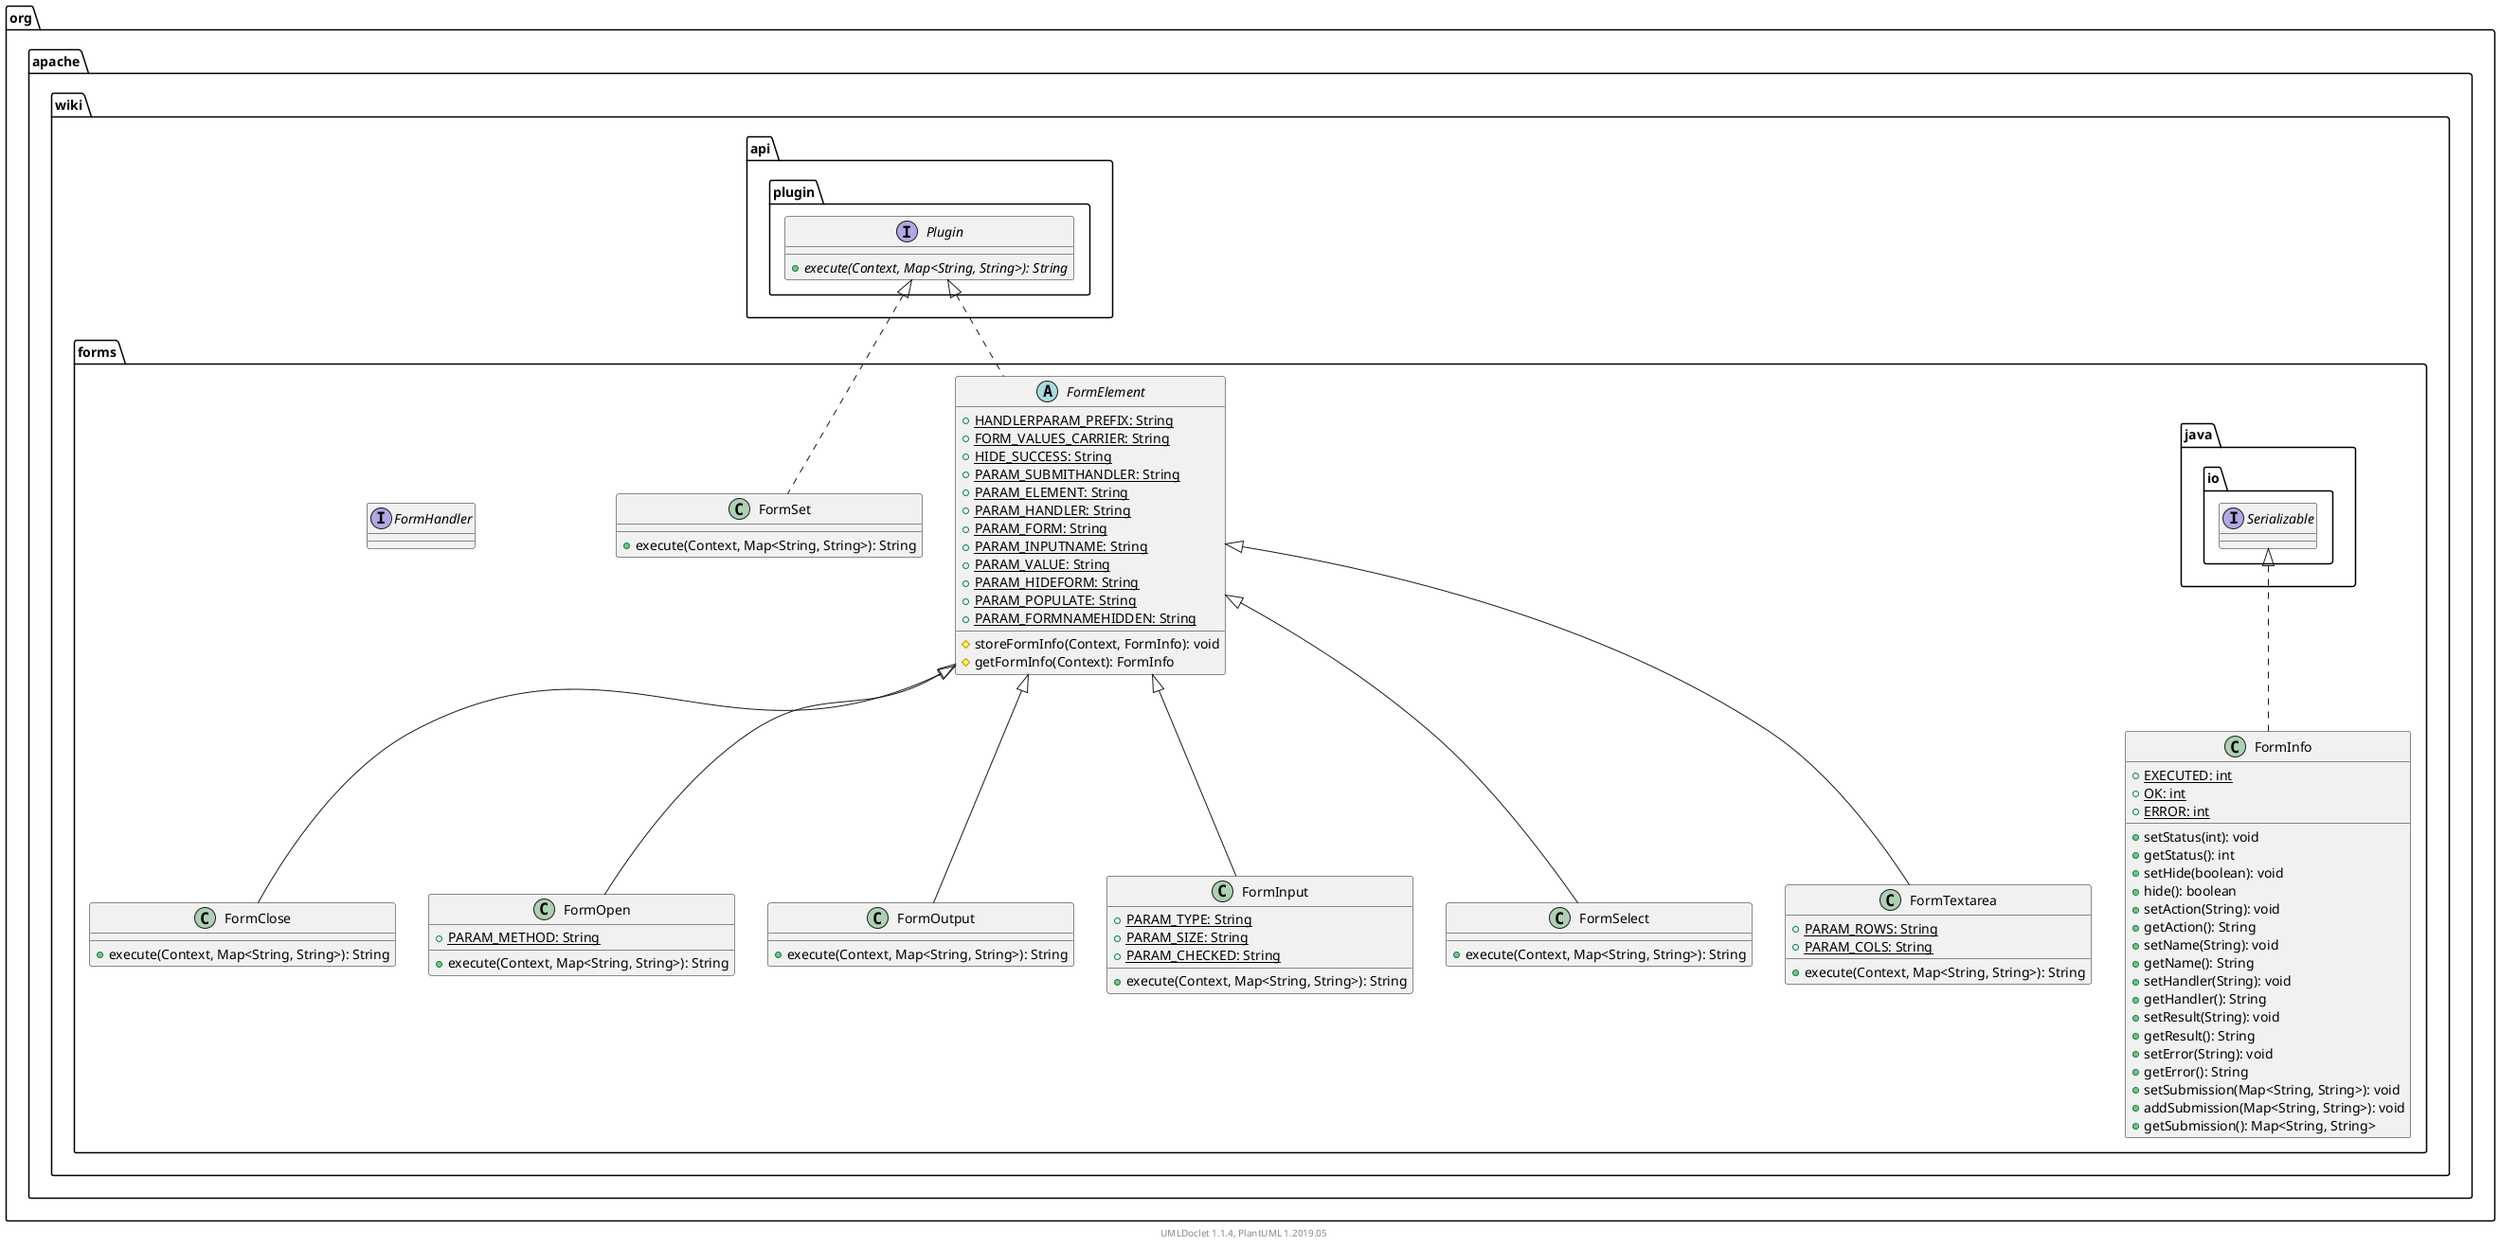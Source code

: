 @startuml

    namespace org.apache.wiki.forms {

        class FormInfo [[FormInfo.html]] {
            {static} +EXECUTED: int
            {static} +OK: int
            {static} +ERROR: int
            +setStatus(int): void
            +getStatus(): int
            +setHide(boolean): void
            +hide(): boolean
            +setAction(String): void
            +getAction(): String
            +setName(String): void
            +getName(): String
            +setHandler(String): void
            +getHandler(): String
            +setResult(String): void
            +getResult(): String
            +setError(String): void
            +getError(): String
            +setSubmission(Map<String, String>): void
            +addSubmission(Map<String, String>): void
            +getSubmission(): Map<String, String>
        }

        class FormClose [[FormClose.html]] {
            +execute(Context, Map<String, String>): String
        }

        class FormOpen [[FormOpen.html]] {
            {static} +PARAM_METHOD: String
            +execute(Context, Map<String, String>): String
        }

        abstract class FormElement [[FormElement.html]] {
            {static} +HANDLERPARAM_PREFIX: String
            {static} +FORM_VALUES_CARRIER: String
            {static} +HIDE_SUCCESS: String
            {static} +PARAM_SUBMITHANDLER: String
            {static} +PARAM_ELEMENT: String
            {static} +PARAM_HANDLER: String
            {static} +PARAM_FORM: String
            {static} +PARAM_INPUTNAME: String
            {static} +PARAM_VALUE: String
            {static} +PARAM_HIDEFORM: String
            {static} +PARAM_POPULATE: String
            {static} +PARAM_FORMNAMEHIDDEN: String
            #storeFormInfo(Context, FormInfo): void
            #getFormInfo(Context): FormInfo
        }

        class FormOutput [[FormOutput.html]] {
            +execute(Context, Map<String, String>): String
        }

        class FormSet [[FormSet.html]] {
            +execute(Context, Map<String, String>): String
        }

        class FormInput [[FormInput.html]] {
            {static} +PARAM_TYPE: String
            {static} +PARAM_SIZE: String
            {static} +PARAM_CHECKED: String
            +execute(Context, Map<String, String>): String
        }

        interface FormHandler [[FormHandler.html]] {
        }

        class FormSelect [[FormSelect.html]] {
            +execute(Context, Map<String, String>): String
        }

        class FormTextarea [[FormTextarea.html]] {
            {static} +PARAM_ROWS: String
            {static} +PARAM_COLS: String
            +execute(Context, Map<String, String>): String
        }

        interface java.io.Serializable
        java.io.Serializable <|.. FormInfo

        FormElement <|-- FormClose

        FormElement <|-- FormOpen

        interface org.apache.wiki.api.plugin.Plugin {
            {abstract} +execute(Context, Map<String, String>): String
        }
        org.apache.wiki.api.plugin.Plugin <|.. FormElement

        FormElement <|-- FormOutput

        org.apache.wiki.api.plugin.Plugin <|.. FormSet

        FormElement <|-- FormInput

        FormElement <|-- FormSelect

        FormElement <|-- FormTextarea

    }


    center footer UMLDoclet 1.1.4, PlantUML 1.2019.05
@enduml
